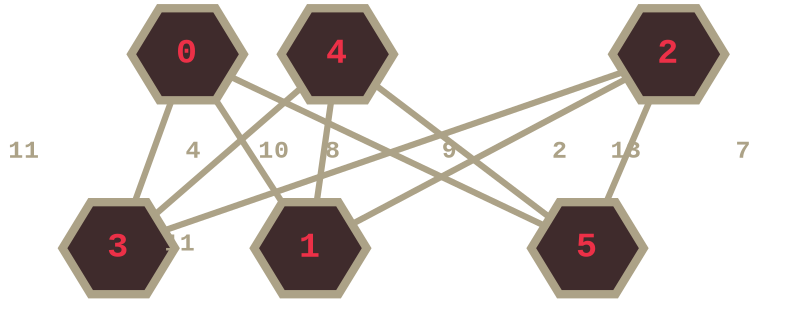 graph D {
        
graph [dpi=300 bgcolor="#00000000"];
node [style=filled shape=hexagon fillcolor="#3f2b2c" color="#aca287"
      fontcolor="#ec3047" fontsize=17 penwidth=4 fontname="Courier New Bold"]
edge [fontsize=12  fontname="Courier New Bold" penwidth=3 color="#aca287"
      fontcolor="#aca287"]
splines=false

0 [pos="0,0"]
1 [pos="0,-300"]
2 [pos="200,0"]
3 [pos="200,-300"]
4 [pos="400,0"]
5 [pos="400,-300"]

0 -- 1 [label="10 "]
0 -- 3 [label="11  "]
0 -- 5 [label="9   "]

2 -- 1 [label="13  "]
2 -- 3 [headlabel="11 \n\n "]
2 -- 5 [label="7  "]

4 -- 1 [label="8   "]
4 -- 3 [label="4  "]
4 -- 5 [label="2 "]
}
